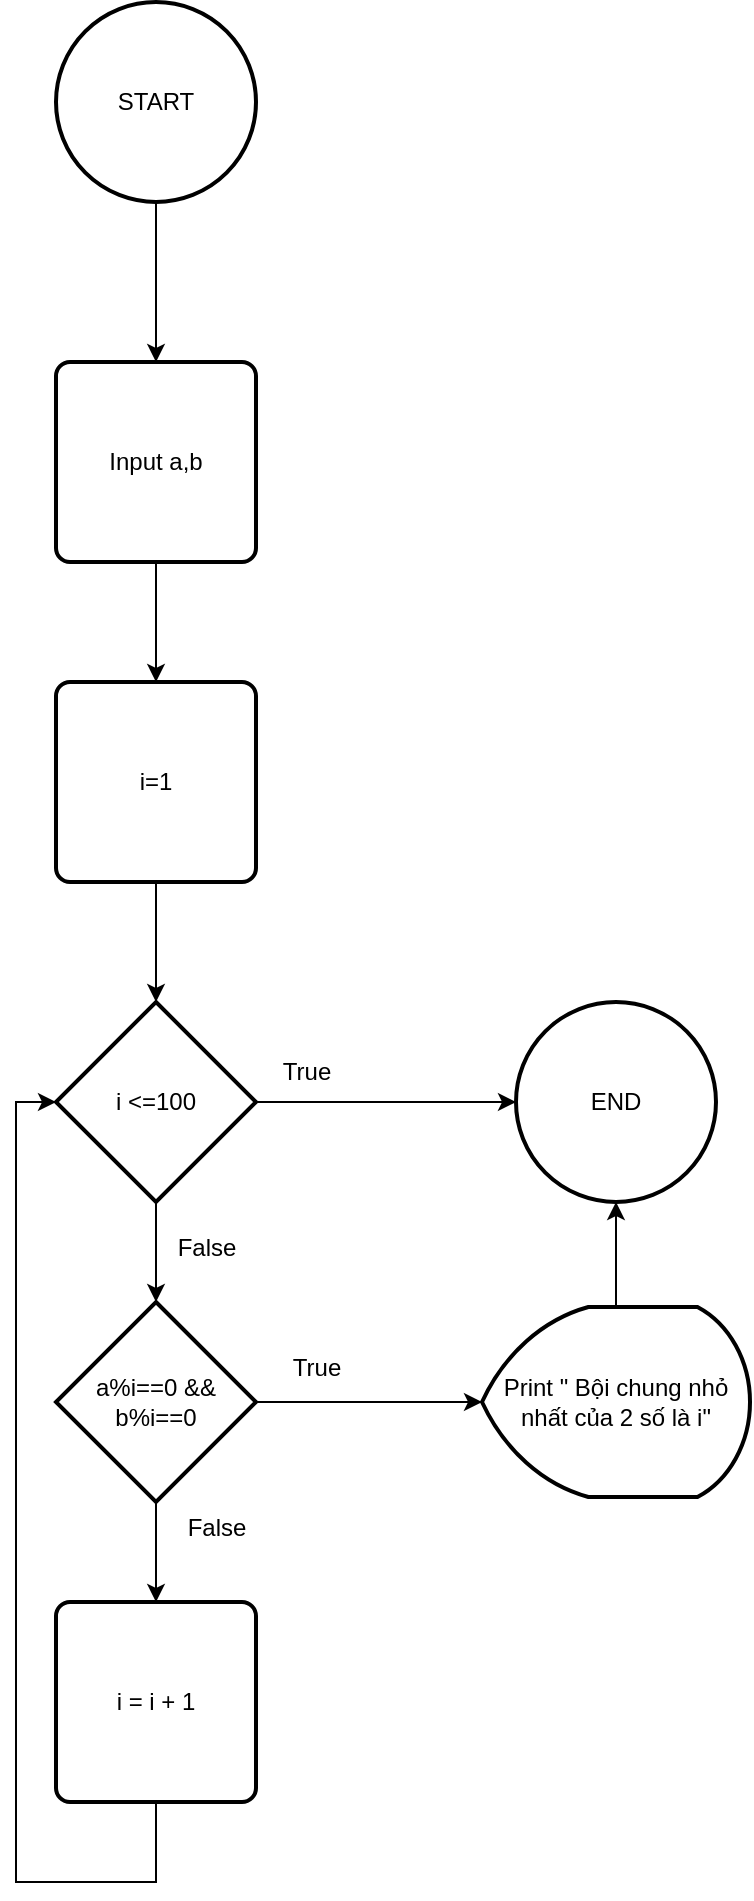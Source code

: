 <mxfile version="25.0.3">
  <diagram id="C5RBs43oDa-KdzZeNtuy" name="Page-1">
    <mxGraphModel dx="837" dy="487" grid="1" gridSize="10" guides="1" tooltips="1" connect="1" arrows="1" fold="1" page="1" pageScale="1" pageWidth="827" pageHeight="1169" math="0" shadow="0">
      <root>
        <mxCell id="WIyWlLk6GJQsqaUBKTNV-0" />
        <mxCell id="WIyWlLk6GJQsqaUBKTNV-1" parent="WIyWlLk6GJQsqaUBKTNV-0" />
        <mxCell id="ICIlq7ei2oUqExQS0pTp-1" style="edgeStyle=orthogonalEdgeStyle;rounded=0;orthogonalLoop=1;jettySize=auto;html=1;" edge="1" parent="WIyWlLk6GJQsqaUBKTNV-1" source="ICIlq7ei2oUqExQS0pTp-0" target="ICIlq7ei2oUqExQS0pTp-2">
          <mxGeometry relative="1" as="geometry">
            <mxPoint x="140" y="200" as="targetPoint" />
          </mxGeometry>
        </mxCell>
        <mxCell id="ICIlq7ei2oUqExQS0pTp-0" value="START" style="strokeWidth=2;html=1;shape=mxgraph.flowchart.start_2;whiteSpace=wrap;" vertex="1" parent="WIyWlLk6GJQsqaUBKTNV-1">
          <mxGeometry x="90" y="20" width="100" height="100" as="geometry" />
        </mxCell>
        <mxCell id="ICIlq7ei2oUqExQS0pTp-3" style="edgeStyle=orthogonalEdgeStyle;rounded=0;orthogonalLoop=1;jettySize=auto;html=1;" edge="1" parent="WIyWlLk6GJQsqaUBKTNV-1" source="ICIlq7ei2oUqExQS0pTp-2">
          <mxGeometry relative="1" as="geometry">
            <mxPoint x="140" y="360" as="targetPoint" />
          </mxGeometry>
        </mxCell>
        <mxCell id="ICIlq7ei2oUqExQS0pTp-2" value="Input a,b" style="rounded=1;whiteSpace=wrap;html=1;absoluteArcSize=1;arcSize=14;strokeWidth=2;" vertex="1" parent="WIyWlLk6GJQsqaUBKTNV-1">
          <mxGeometry x="90" y="200" width="100" height="100" as="geometry" />
        </mxCell>
        <mxCell id="ICIlq7ei2oUqExQS0pTp-26" value="i=1" style="rounded=1;whiteSpace=wrap;html=1;absoluteArcSize=1;arcSize=14;strokeWidth=2;" vertex="1" parent="WIyWlLk6GJQsqaUBKTNV-1">
          <mxGeometry x="90" y="360" width="100" height="100" as="geometry" />
        </mxCell>
        <mxCell id="ICIlq7ei2oUqExQS0pTp-30" style="edgeStyle=orthogonalEdgeStyle;rounded=0;orthogonalLoop=1;jettySize=auto;html=1;entryX=0;entryY=0.5;entryDx=0;entryDy=0;entryPerimeter=0;" edge="1" parent="WIyWlLk6GJQsqaUBKTNV-1" source="ICIlq7ei2oUqExQS0pTp-27" target="ICIlq7ei2oUqExQS0pTp-37">
          <mxGeometry relative="1" as="geometry">
            <mxPoint x="280" y="570" as="targetPoint" />
          </mxGeometry>
        </mxCell>
        <mxCell id="ICIlq7ei2oUqExQS0pTp-32" style="edgeStyle=orthogonalEdgeStyle;rounded=0;orthogonalLoop=1;jettySize=auto;html=1;" edge="1" parent="WIyWlLk6GJQsqaUBKTNV-1" source="ICIlq7ei2oUqExQS0pTp-27" target="ICIlq7ei2oUqExQS0pTp-33">
          <mxGeometry relative="1" as="geometry">
            <mxPoint x="140" y="680" as="targetPoint" />
          </mxGeometry>
        </mxCell>
        <mxCell id="ICIlq7ei2oUqExQS0pTp-27" value="i &amp;lt;=100" style="strokeWidth=2;html=1;shape=mxgraph.flowchart.decision;whiteSpace=wrap;" vertex="1" parent="WIyWlLk6GJQsqaUBKTNV-1">
          <mxGeometry x="90" y="520" width="100" height="100" as="geometry" />
        </mxCell>
        <mxCell id="ICIlq7ei2oUqExQS0pTp-29" style="edgeStyle=orthogonalEdgeStyle;rounded=0;orthogonalLoop=1;jettySize=auto;html=1;entryX=0.5;entryY=0;entryDx=0;entryDy=0;entryPerimeter=0;" edge="1" parent="WIyWlLk6GJQsqaUBKTNV-1" source="ICIlq7ei2oUqExQS0pTp-26" target="ICIlq7ei2oUqExQS0pTp-27">
          <mxGeometry relative="1" as="geometry" />
        </mxCell>
        <mxCell id="ICIlq7ei2oUqExQS0pTp-31" value="True" style="text;html=1;align=center;verticalAlign=middle;resizable=0;points=[];autosize=1;strokeColor=none;fillColor=none;" vertex="1" parent="WIyWlLk6GJQsqaUBKTNV-1">
          <mxGeometry x="190" y="540" width="50" height="30" as="geometry" />
        </mxCell>
        <mxCell id="ICIlq7ei2oUqExQS0pTp-38" style="edgeStyle=orthogonalEdgeStyle;rounded=0;orthogonalLoop=1;jettySize=auto;html=1;" edge="1" parent="WIyWlLk6GJQsqaUBKTNV-1" source="ICIlq7ei2oUqExQS0pTp-33" target="ICIlq7ei2oUqExQS0pTp-39">
          <mxGeometry relative="1" as="geometry">
            <mxPoint x="280" y="720" as="targetPoint" />
          </mxGeometry>
        </mxCell>
        <mxCell id="ICIlq7ei2oUqExQS0pTp-42" style="edgeStyle=orthogonalEdgeStyle;rounded=0;orthogonalLoop=1;jettySize=auto;html=1;" edge="1" parent="WIyWlLk6GJQsqaUBKTNV-1" source="ICIlq7ei2oUqExQS0pTp-33">
          <mxGeometry relative="1" as="geometry">
            <mxPoint x="140" y="820" as="targetPoint" />
          </mxGeometry>
        </mxCell>
        <mxCell id="ICIlq7ei2oUqExQS0pTp-33" value="a%i==0 &amp;amp;&amp;amp; b%i==0" style="strokeWidth=2;html=1;shape=mxgraph.flowchart.decision;whiteSpace=wrap;" vertex="1" parent="WIyWlLk6GJQsqaUBKTNV-1">
          <mxGeometry x="90" y="670" width="100" height="100" as="geometry" />
        </mxCell>
        <mxCell id="ICIlq7ei2oUqExQS0pTp-35" value="True" style="text;html=1;align=center;verticalAlign=middle;resizable=0;points=[];autosize=1;strokeColor=none;fillColor=none;" vertex="1" parent="WIyWlLk6GJQsqaUBKTNV-1">
          <mxGeometry x="195" y="688" width="50" height="30" as="geometry" />
        </mxCell>
        <mxCell id="ICIlq7ei2oUqExQS0pTp-37" value="END" style="strokeWidth=2;html=1;shape=mxgraph.flowchart.start_2;whiteSpace=wrap;" vertex="1" parent="WIyWlLk6GJQsqaUBKTNV-1">
          <mxGeometry x="320" y="520" width="100" height="100" as="geometry" />
        </mxCell>
        <mxCell id="ICIlq7ei2oUqExQS0pTp-39" value="Print &quot; Bội chung nhỏ nhất của 2 số là i&quot;" style="strokeWidth=2;html=1;shape=mxgraph.flowchart.display;whiteSpace=wrap;" vertex="1" parent="WIyWlLk6GJQsqaUBKTNV-1">
          <mxGeometry x="303" y="672.5" width="134" height="95" as="geometry" />
        </mxCell>
        <mxCell id="ICIlq7ei2oUqExQS0pTp-40" style="edgeStyle=orthogonalEdgeStyle;rounded=0;orthogonalLoop=1;jettySize=auto;html=1;entryX=0.5;entryY=1;entryDx=0;entryDy=0;entryPerimeter=0;" edge="1" parent="WIyWlLk6GJQsqaUBKTNV-1" source="ICIlq7ei2oUqExQS0pTp-39" target="ICIlq7ei2oUqExQS0pTp-37">
          <mxGeometry relative="1" as="geometry" />
        </mxCell>
        <mxCell id="ICIlq7ei2oUqExQS0pTp-41" value="False" style="text;html=1;align=center;verticalAlign=middle;resizable=0;points=[];autosize=1;strokeColor=none;fillColor=none;" vertex="1" parent="WIyWlLk6GJQsqaUBKTNV-1">
          <mxGeometry x="140" y="628" width="50" height="30" as="geometry" />
        </mxCell>
        <mxCell id="ICIlq7ei2oUqExQS0pTp-43" value="False" style="text;html=1;align=center;verticalAlign=middle;resizable=0;points=[];autosize=1;strokeColor=none;fillColor=none;" vertex="1" parent="WIyWlLk6GJQsqaUBKTNV-1">
          <mxGeometry x="145" y="768" width="50" height="30" as="geometry" />
        </mxCell>
        <mxCell id="ICIlq7ei2oUqExQS0pTp-44" value="i = i + 1" style="rounded=1;whiteSpace=wrap;html=1;absoluteArcSize=1;arcSize=14;strokeWidth=2;" vertex="1" parent="WIyWlLk6GJQsqaUBKTNV-1">
          <mxGeometry x="90" y="820" width="100" height="100" as="geometry" />
        </mxCell>
        <mxCell id="ICIlq7ei2oUqExQS0pTp-46" style="edgeStyle=orthogonalEdgeStyle;rounded=0;orthogonalLoop=1;jettySize=auto;html=1;entryX=0;entryY=0.5;entryDx=0;entryDy=0;entryPerimeter=0;" edge="1" parent="WIyWlLk6GJQsqaUBKTNV-1" source="ICIlq7ei2oUqExQS0pTp-44" target="ICIlq7ei2oUqExQS0pTp-27">
          <mxGeometry relative="1" as="geometry">
            <Array as="points">
              <mxPoint x="140" y="960" />
              <mxPoint x="70" y="960" />
              <mxPoint x="70" y="570" />
            </Array>
          </mxGeometry>
        </mxCell>
      </root>
    </mxGraphModel>
  </diagram>
</mxfile>
